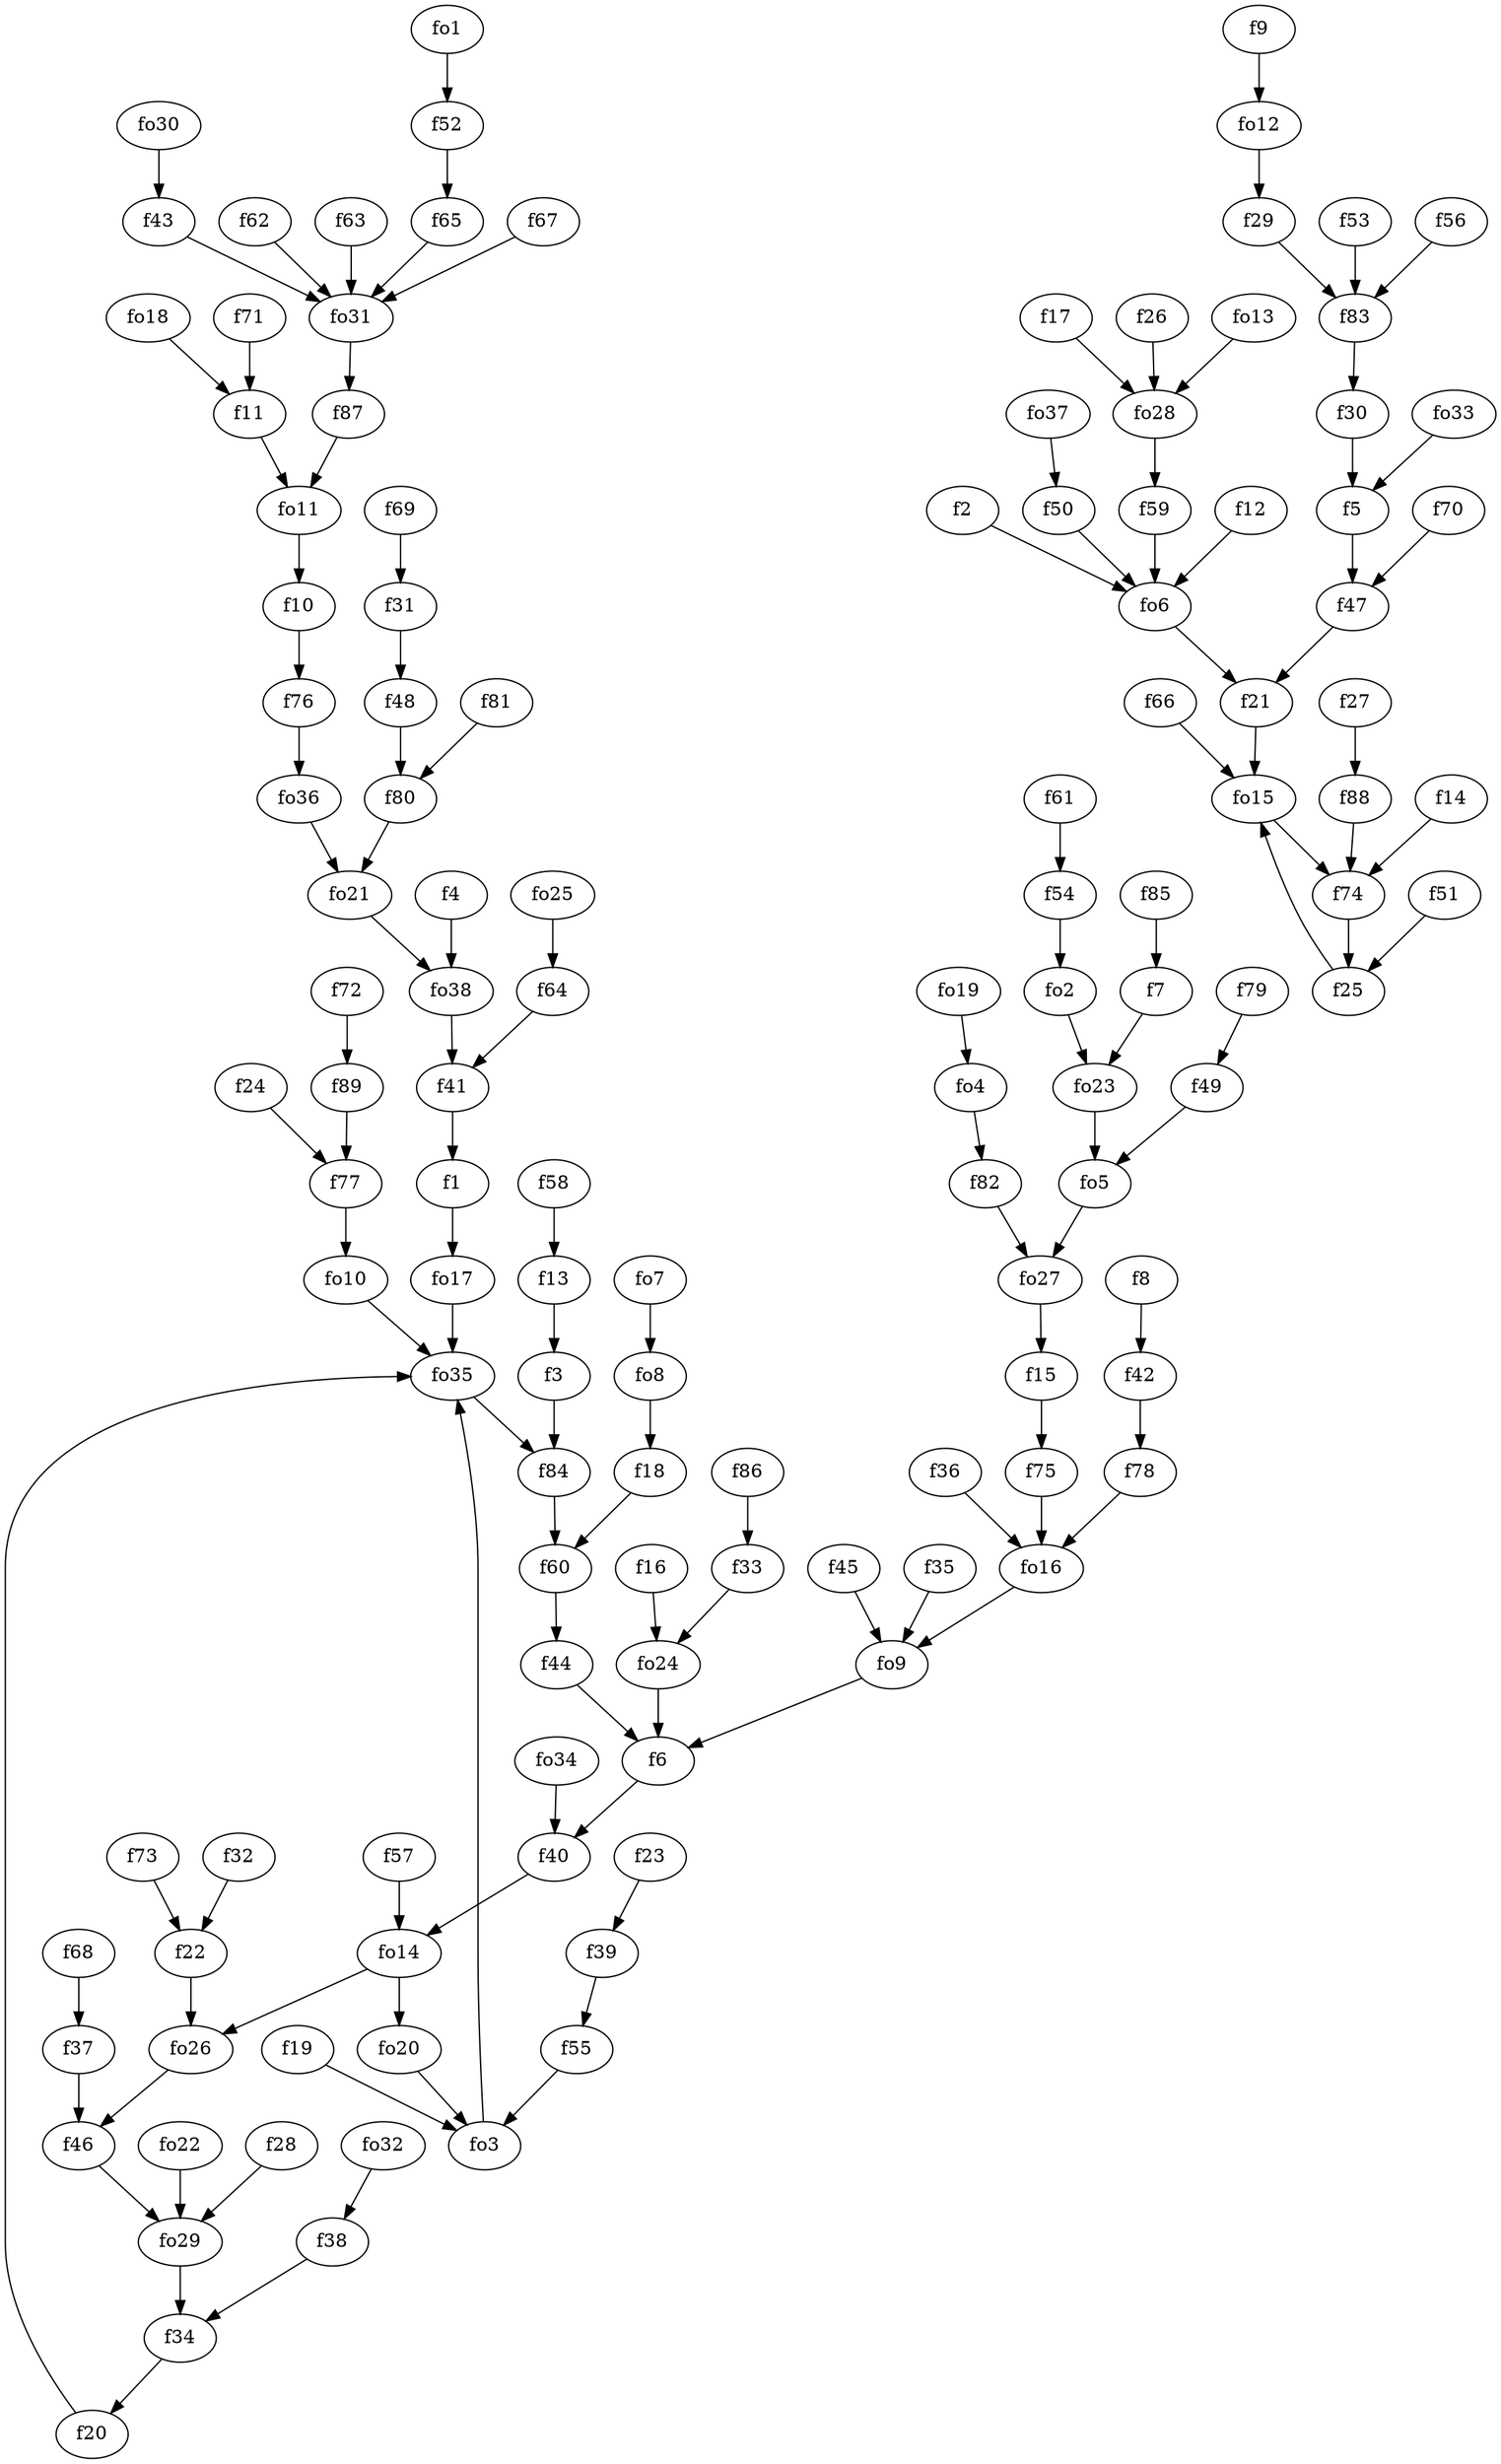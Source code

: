 strict digraph  {
f1;
f2;
f3;
f4;
f5;
f6;
f7;
f8;
f9;
f10;
f11;
f12;
f13;
f14;
f15;
f16;
f17;
f18;
f19;
f20;
f21;
f22;
f23;
f24;
f25;
f26;
f27;
f28;
f29;
f30;
f31;
f32;
f33;
f34;
f35;
f36;
f37;
f38;
f39;
f40;
f41;
f42;
f43;
f44;
f45;
f46;
f47;
f48;
f49;
f50;
f51;
f52;
f53;
f54;
f55;
f56;
f57;
f58;
f59;
f60;
f61;
f62;
f63;
f64;
f65;
f66;
f67;
f68;
f69;
f70;
f71;
f72;
f73;
f74;
f75;
f76;
f77;
f78;
f79;
f80;
f81;
f82;
f83;
f84;
f85;
f86;
f87;
f88;
f89;
fo1;
fo2;
fo3;
fo4;
fo5;
fo6;
fo7;
fo8;
fo9;
fo10;
fo11;
fo12;
fo13;
fo14;
fo15;
fo16;
fo17;
fo18;
fo19;
fo20;
fo21;
fo22;
fo23;
fo24;
fo25;
fo26;
fo27;
fo28;
fo29;
fo30;
fo31;
fo32;
fo33;
fo34;
fo35;
fo36;
fo37;
fo38;
f1 -> fo17  [weight=2];
f2 -> fo6  [weight=2];
f3 -> f84  [weight=2];
f4 -> fo38  [weight=2];
f5 -> f47  [weight=2];
f6 -> f40  [weight=2];
f7 -> fo23  [weight=2];
f8 -> f42  [weight=2];
f9 -> fo12  [weight=2];
f10 -> f76  [weight=2];
f11 -> fo11  [weight=2];
f12 -> fo6  [weight=2];
f13 -> f3  [weight=2];
f14 -> f74  [weight=2];
f15 -> f75  [weight=2];
f16 -> fo24  [weight=2];
f17 -> fo28  [weight=2];
f18 -> f60  [weight=2];
f19 -> fo3  [weight=2];
f20 -> fo35  [weight=2];
f21 -> fo15  [weight=2];
f22 -> fo26  [weight=2];
f23 -> f39  [weight=2];
f24 -> f77  [weight=2];
f25 -> fo15  [weight=2];
f26 -> fo28  [weight=2];
f27 -> f88  [weight=2];
f28 -> fo29  [weight=2];
f29 -> f83  [weight=2];
f30 -> f5  [weight=2];
f31 -> f48  [weight=2];
f32 -> f22  [weight=2];
f33 -> fo24  [weight=2];
f34 -> f20  [weight=2];
f35 -> fo9  [weight=2];
f36 -> fo16  [weight=2];
f37 -> f46  [weight=2];
f38 -> f34  [weight=2];
f39 -> f55  [weight=2];
f40 -> fo14  [weight=2];
f41 -> f1  [weight=2];
f42 -> f78  [weight=2];
f43 -> fo31  [weight=2];
f44 -> f6  [weight=2];
f45 -> fo9  [weight=2];
f46 -> fo29  [weight=2];
f47 -> f21  [weight=2];
f48 -> f80  [weight=2];
f49 -> fo5  [weight=2];
f50 -> fo6  [weight=2];
f51 -> f25  [weight=2];
f52 -> f65  [weight=2];
f53 -> f83  [weight=2];
f54 -> fo2  [weight=2];
f55 -> fo3  [weight=2];
f56 -> f83  [weight=2];
f57 -> fo14  [weight=2];
f58 -> f13  [weight=2];
f59 -> fo6  [weight=2];
f60 -> f44  [weight=2];
f61 -> f54  [weight=2];
f62 -> fo31  [weight=2];
f63 -> fo31  [weight=2];
f64 -> f41  [weight=2];
f65 -> fo31  [weight=2];
f66 -> fo15  [weight=2];
f67 -> fo31  [weight=2];
f68 -> f37  [weight=2];
f69 -> f31  [weight=2];
f70 -> f47  [weight=2];
f71 -> f11  [weight=2];
f72 -> f89  [weight=2];
f73 -> f22  [weight=2];
f74 -> f25  [weight=2];
f75 -> fo16  [weight=2];
f76 -> fo36  [weight=2];
f77 -> fo10  [weight=2];
f78 -> fo16  [weight=2];
f79 -> f49  [weight=2];
f80 -> fo21  [weight=2];
f81 -> f80  [weight=2];
f82 -> fo27  [weight=2];
f83 -> f30  [weight=2];
f84 -> f60  [weight=2];
f85 -> f7  [weight=2];
f86 -> f33  [weight=2];
f87 -> fo11  [weight=2];
f88 -> f74  [weight=2];
f89 -> f77  [weight=2];
fo1 -> f52  [weight=2];
fo2 -> fo23  [weight=2];
fo3 -> fo35  [weight=2];
fo4 -> f82  [weight=2];
fo5 -> fo27  [weight=2];
fo6 -> f21  [weight=2];
fo7 -> fo8  [weight=2];
fo8 -> f18  [weight=2];
fo9 -> f6  [weight=2];
fo10 -> fo35  [weight=2];
fo11 -> f10  [weight=2];
fo12 -> f29  [weight=2];
fo13 -> fo28  [weight=2];
fo14 -> fo26  [weight=2];
fo14 -> fo20  [weight=2];
fo15 -> f74  [weight=2];
fo16 -> fo9  [weight=2];
fo17 -> fo35  [weight=2];
fo18 -> f11  [weight=2];
fo19 -> fo4  [weight=2];
fo20 -> fo3  [weight=2];
fo21 -> fo38  [weight=2];
fo22 -> fo29  [weight=2];
fo23 -> fo5  [weight=2];
fo24 -> f6  [weight=2];
fo25 -> f64  [weight=2];
fo26 -> f46  [weight=2];
fo27 -> f15  [weight=2];
fo28 -> f59  [weight=2];
fo29 -> f34  [weight=2];
fo30 -> f43  [weight=2];
fo31 -> f87  [weight=2];
fo32 -> f38  [weight=2];
fo33 -> f5  [weight=2];
fo34 -> f40  [weight=2];
fo35 -> f84  [weight=2];
fo36 -> fo21  [weight=2];
fo37 -> f50  [weight=2];
fo38 -> f41  [weight=2];
}
